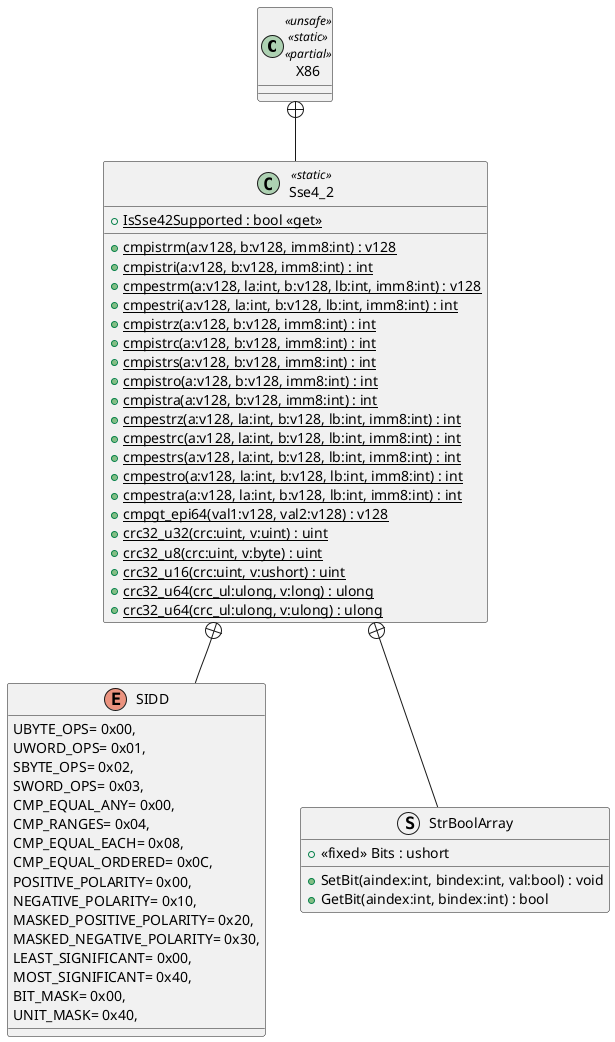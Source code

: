 @startuml
class X86 <<unsafe>> <<static>> <<partial>> {
}
class Sse4_2 <<static>> {
    + {static} IsSse42Supported : bool <<get>>
    + {static} cmpistrm(a:v128, b:v128, imm8:int) : v128
    + {static} cmpistri(a:v128, b:v128, imm8:int) : int
    + {static} cmpestrm(a:v128, la:int, b:v128, lb:int, imm8:int) : v128
    + {static} cmpestri(a:v128, la:int, b:v128, lb:int, imm8:int) : int
    + {static} cmpistrz(a:v128, b:v128, imm8:int) : int
    + {static} cmpistrc(a:v128, b:v128, imm8:int) : int
    + {static} cmpistrs(a:v128, b:v128, imm8:int) : int
    + {static} cmpistro(a:v128, b:v128, imm8:int) : int
    + {static} cmpistra(a:v128, b:v128, imm8:int) : int
    + {static} cmpestrz(a:v128, la:int, b:v128, lb:int, imm8:int) : int
    + {static} cmpestrc(a:v128, la:int, b:v128, lb:int, imm8:int) : int
    + {static} cmpestrs(a:v128, la:int, b:v128, lb:int, imm8:int) : int
    + {static} cmpestro(a:v128, la:int, b:v128, lb:int, imm8:int) : int
    + {static} cmpestra(a:v128, la:int, b:v128, lb:int, imm8:int) : int
    + {static} cmpgt_epi64(val1:v128, val2:v128) : v128
    + {static} crc32_u32(crc:uint, v:uint) : uint
    + {static} crc32_u8(crc:uint, v:byte) : uint
    + {static} crc32_u16(crc:uint, v:ushort) : uint
    + {static} crc32_u64(crc_ul:ulong, v:long) : ulong
    + {static} crc32_u64(crc_ul:ulong, v:ulong) : ulong
}
enum SIDD {
    UBYTE_OPS= 0x00,
    UWORD_OPS= 0x01,
    SBYTE_OPS= 0x02,
    SWORD_OPS= 0x03,
    CMP_EQUAL_ANY= 0x00,
    CMP_RANGES= 0x04,
    CMP_EQUAL_EACH= 0x08,
    CMP_EQUAL_ORDERED= 0x0C,
    POSITIVE_POLARITY= 0x00,
    NEGATIVE_POLARITY= 0x10,
    MASKED_POSITIVE_POLARITY= 0x20,
    MASKED_NEGATIVE_POLARITY= 0x30,
    LEAST_SIGNIFICANT= 0x00,
    MOST_SIGNIFICANT= 0x40,
    BIT_MASK= 0x00,
    UNIT_MASK= 0x40,
}
struct StrBoolArray {
    + <<fixed>> Bits : ushort
    + SetBit(aindex:int, bindex:int, val:bool) : void
    + GetBit(aindex:int, bindex:int) : bool
}
X86 +-- Sse4_2
Sse4_2 +-- SIDD
Sse4_2 +-- StrBoolArray
@enduml
